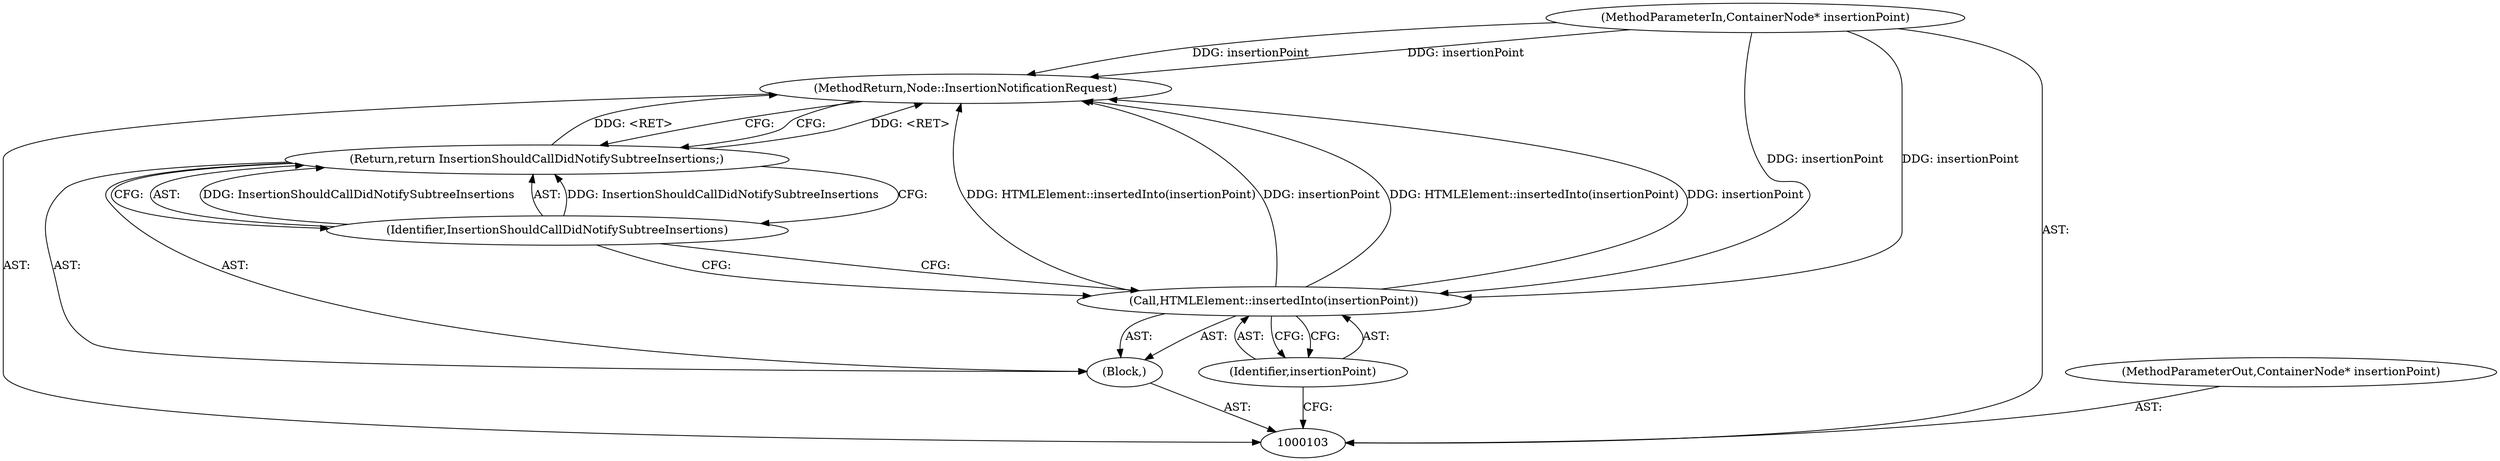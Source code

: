 digraph "0_Chrome_d22bd7ecd1cc576a1a586ee59d5e08d7eee6cdf3" {
"1000110" [label="(MethodReturn,Node::InsertionNotificationRequest)"];
"1000104" [label="(MethodParameterIn,ContainerNode* insertionPoint)"];
"1000209" [label="(MethodParameterOut,ContainerNode* insertionPoint)"];
"1000105" [label="(Block,)"];
"1000107" [label="(Identifier,insertionPoint)"];
"1000106" [label="(Call,HTMLElement::insertedInto(insertionPoint))"];
"1000109" [label="(Identifier,InsertionShouldCallDidNotifySubtreeInsertions)"];
"1000108" [label="(Return,return InsertionShouldCallDidNotifySubtreeInsertions;)"];
"1000110" -> "1000103"  [label="AST: "];
"1000110" -> "1000108"  [label="CFG: "];
"1000108" -> "1000110"  [label="DDG: <RET>"];
"1000106" -> "1000110"  [label="DDG: HTMLElement::insertedInto(insertionPoint)"];
"1000106" -> "1000110"  [label="DDG: insertionPoint"];
"1000104" -> "1000110"  [label="DDG: insertionPoint"];
"1000104" -> "1000103"  [label="AST: "];
"1000104" -> "1000110"  [label="DDG: insertionPoint"];
"1000104" -> "1000106"  [label="DDG: insertionPoint"];
"1000209" -> "1000103"  [label="AST: "];
"1000105" -> "1000103"  [label="AST: "];
"1000106" -> "1000105"  [label="AST: "];
"1000108" -> "1000105"  [label="AST: "];
"1000107" -> "1000106"  [label="AST: "];
"1000107" -> "1000103"  [label="CFG: "];
"1000106" -> "1000107"  [label="CFG: "];
"1000106" -> "1000105"  [label="AST: "];
"1000106" -> "1000107"  [label="CFG: "];
"1000107" -> "1000106"  [label="AST: "];
"1000109" -> "1000106"  [label="CFG: "];
"1000106" -> "1000110"  [label="DDG: HTMLElement::insertedInto(insertionPoint)"];
"1000106" -> "1000110"  [label="DDG: insertionPoint"];
"1000104" -> "1000106"  [label="DDG: insertionPoint"];
"1000109" -> "1000108"  [label="AST: "];
"1000109" -> "1000106"  [label="CFG: "];
"1000108" -> "1000109"  [label="CFG: "];
"1000109" -> "1000108"  [label="DDG: InsertionShouldCallDidNotifySubtreeInsertions"];
"1000108" -> "1000105"  [label="AST: "];
"1000108" -> "1000109"  [label="CFG: "];
"1000109" -> "1000108"  [label="AST: "];
"1000110" -> "1000108"  [label="CFG: "];
"1000108" -> "1000110"  [label="DDG: <RET>"];
"1000109" -> "1000108"  [label="DDG: InsertionShouldCallDidNotifySubtreeInsertions"];
}
